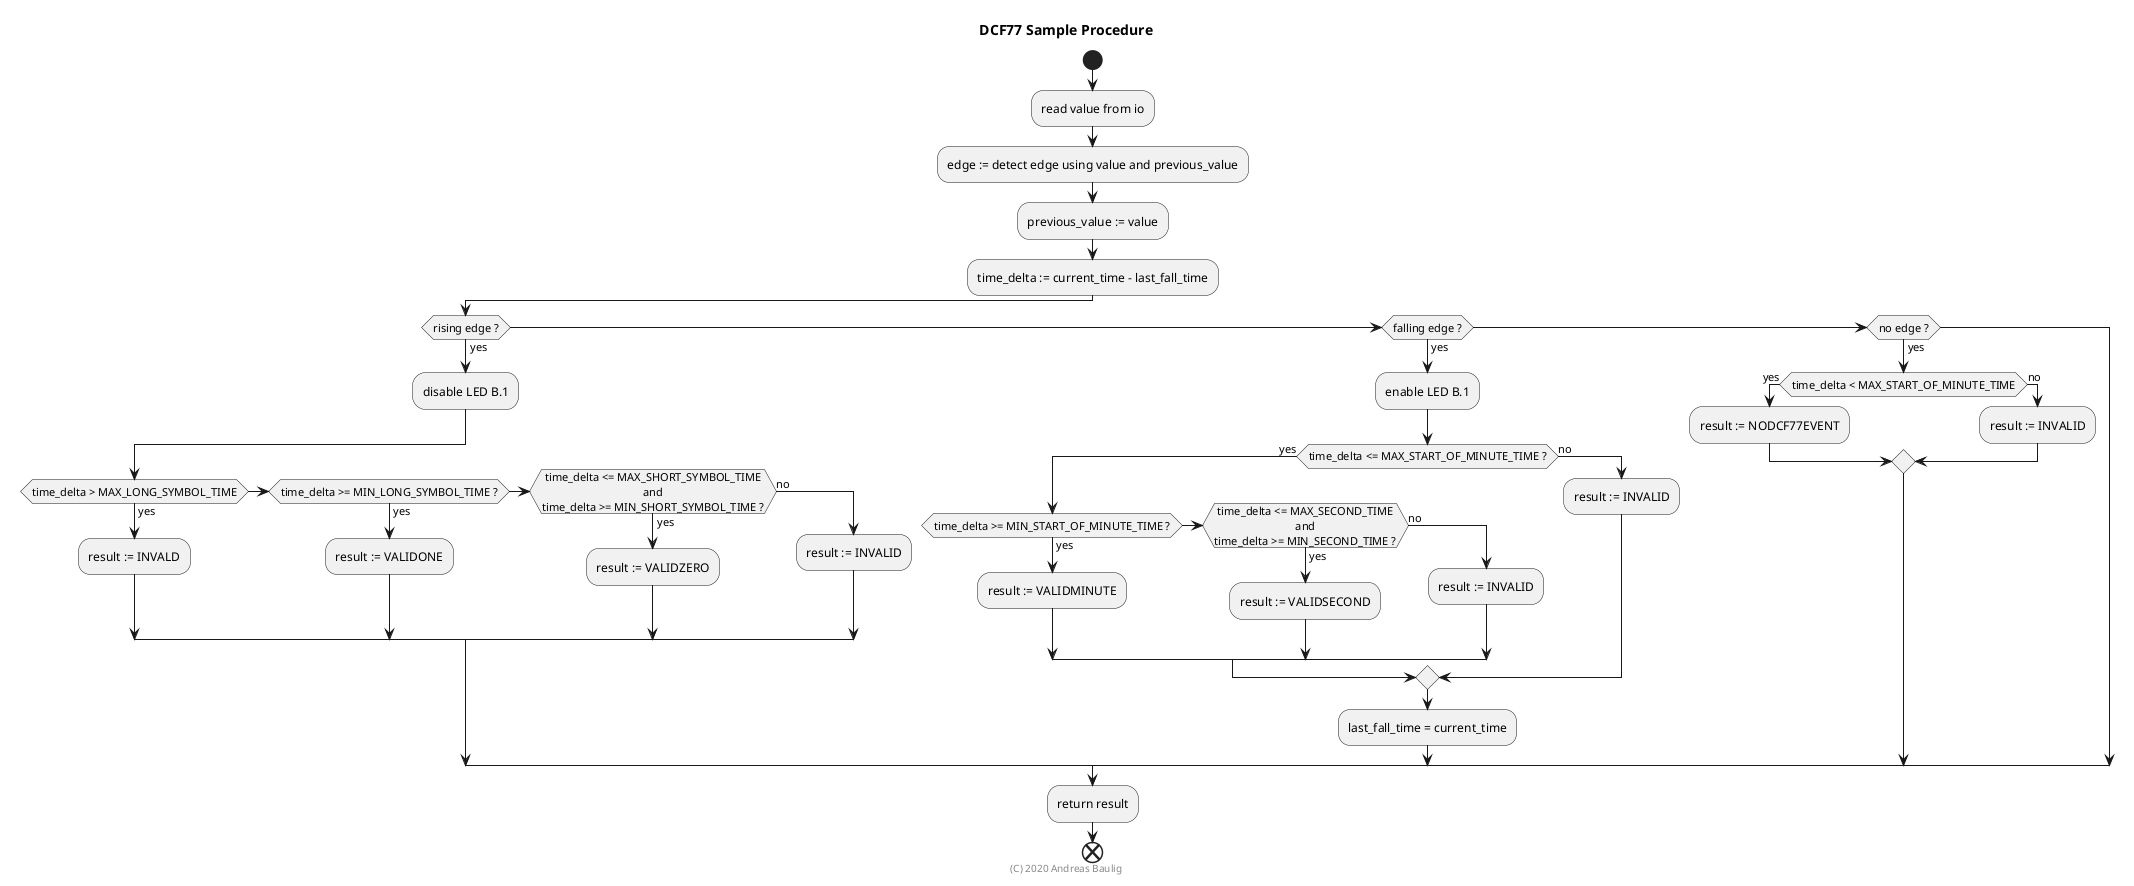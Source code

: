 @startuml

skinparam defaultTextAlignment center

title DCF77 Sample Procedure
footer (C) 2020 Andreas Baulig

' enum { NODCF77EVENT=0, VALIDZERO, VALIDONE, VALIDSECOND, VALIDMINUTE, INVALID }

start

:read value from io;

:edge := detect edge using value and previous_value;
:previous_value := value;

:time_delta := current_time - last_fall_time;

if (rising edge ?) then (yes)
    :disable LED B.1;
    if (time_delta > MAX_LONG_SYMBOL_TIME) then (yes)
        :result := INVALD;
    elseif (time_delta >= MIN_LONG_SYMBOL_TIME ?) then (yes)
        :result := VALIDONE;
    elseif (time_delta <= MAX_SHORT_SYMBOL_TIME\nand\ntime_delta >= MIN_SHORT_SYMBOL_TIME ?) then (yes)
        :result := VALIDZERO;
    else (no)
        :result := INVALID;
    endif
elseif (falling edge ?) then (yes)
    :enable LED B.1;
    if (time_delta <= MAX_START_OF_MINUTE_TIME ?) then (yes)
        if (time_delta >= MIN_START_OF_MINUTE_TIME ?) then (yes)
            :result := VALIDMINUTE;
        elseif (time_delta <= MAX_SECOND_TIME\nand\ntime_delta >= MIN_SECOND_TIME ?) then (yes)
            :result := VALIDSECOND;
        else (no)
            :result := INVALID;
        endif
    else (no)
        :result := INVALID;
    endif
    :last_fall_time = current_time;
elseif (no edge ?) then (yes)
    if (time_delta < MAX_START_OF_MINUTE_TIME) then (yes)
        :result := NODCF77EVENT;
    else (no)
        :result := INVALID;
    endif
endif

:return result;

end

@enduml
